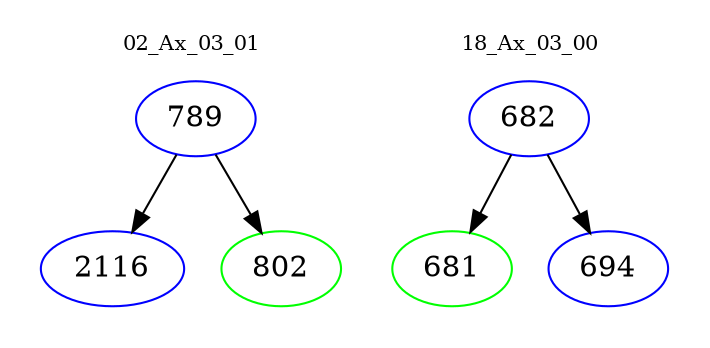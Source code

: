 digraph{
subgraph cluster_0 {
color = white
label = "02_Ax_03_01";
fontsize=10;
T0_789 [label="789", color="blue"]
T0_789 -> T0_2116 [color="black"]
T0_2116 [label="2116", color="blue"]
T0_789 -> T0_802 [color="black"]
T0_802 [label="802", color="green"]
}
subgraph cluster_1 {
color = white
label = "18_Ax_03_00";
fontsize=10;
T1_682 [label="682", color="blue"]
T1_682 -> T1_681 [color="black"]
T1_681 [label="681", color="green"]
T1_682 -> T1_694 [color="black"]
T1_694 [label="694", color="blue"]
}
}
